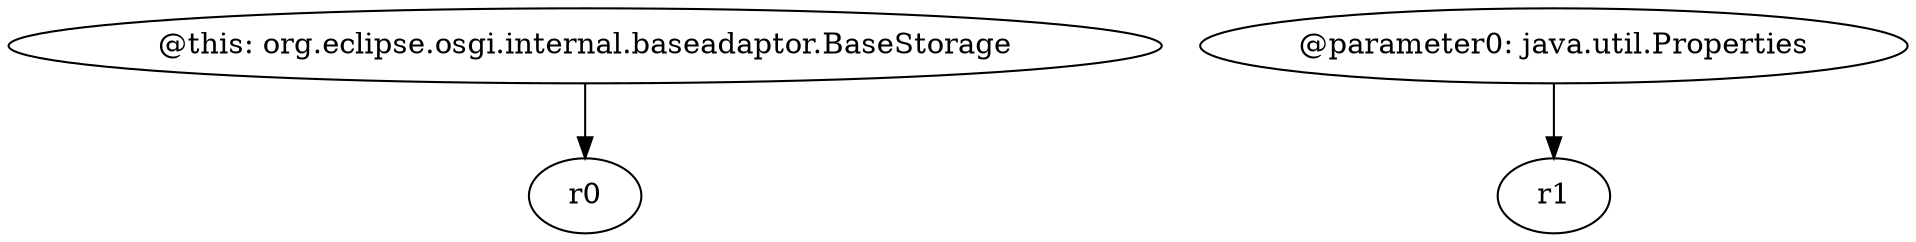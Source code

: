 digraph g {
0[label="@this: org.eclipse.osgi.internal.baseadaptor.BaseStorage"]
1[label="r0"]
0->1[label=""]
2[label="@parameter0: java.util.Properties"]
3[label="r1"]
2->3[label=""]
}